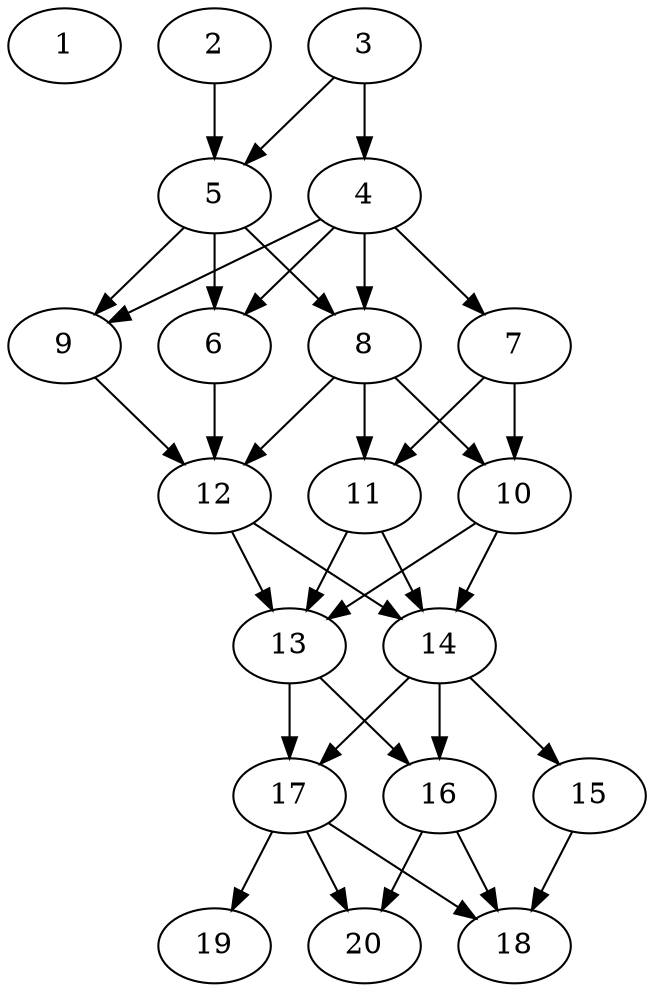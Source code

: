 // DAG automatically generated by daggen at Sat Jul 27 15:36:52 2019
// ./daggen --dot -n 20 --ccr 0.5 --fat 0.4 --regular 0.5 --density 0.8 --mindata 5242880 --maxdata 52428800 
digraph G {
  1 [size="12994560", alpha="0.16", expect_size="6497280"] 
  2 [size="88788992", alpha="0.16", expect_size="44394496"] 
  2 -> 5 [size ="44394496"]
  3 [size="88018944", alpha="0.09", expect_size="44009472"] 
  3 -> 4 [size ="44009472"]
  3 -> 5 [size ="44009472"]
  4 [size="90757120", alpha="0.15", expect_size="45378560"] 
  4 -> 6 [size ="45378560"]
  4 -> 7 [size ="45378560"]
  4 -> 8 [size ="45378560"]
  4 -> 9 [size ="45378560"]
  5 [size="31506432", alpha="0.07", expect_size="15753216"] 
  5 -> 6 [size ="15753216"]
  5 -> 8 [size ="15753216"]
  5 -> 9 [size ="15753216"]
  6 [size="82634752", alpha="0.13", expect_size="41317376"] 
  6 -> 12 [size ="41317376"]
  7 [size="15767552", alpha="0.09", expect_size="7883776"] 
  7 -> 10 [size ="7883776"]
  7 -> 11 [size ="7883776"]
  8 [size="23250944", alpha="0.16", expect_size="11625472"] 
  8 -> 10 [size ="11625472"]
  8 -> 11 [size ="11625472"]
  8 -> 12 [size ="11625472"]
  9 [size="76222464", alpha="0.15", expect_size="38111232"] 
  9 -> 12 [size ="38111232"]
  10 [size="41230336", alpha="0.05", expect_size="20615168"] 
  10 -> 13 [size ="20615168"]
  10 -> 14 [size ="20615168"]
  11 [size="40994816", alpha="0.10", expect_size="20497408"] 
  11 -> 13 [size ="20497408"]
  11 -> 14 [size ="20497408"]
  12 [size="22839296", alpha="0.06", expect_size="11419648"] 
  12 -> 13 [size ="11419648"]
  12 -> 14 [size ="11419648"]
  13 [size="100298752", alpha="0.09", expect_size="50149376"] 
  13 -> 16 [size ="50149376"]
  13 -> 17 [size ="50149376"]
  14 [size="49934336", alpha="0.19", expect_size="24967168"] 
  14 -> 15 [size ="24967168"]
  14 -> 16 [size ="24967168"]
  14 -> 17 [size ="24967168"]
  15 [size="26742784", alpha="0.10", expect_size="13371392"] 
  15 -> 18 [size ="13371392"]
  16 [size="58327040", alpha="0.05", expect_size="29163520"] 
  16 -> 18 [size ="29163520"]
  16 -> 20 [size ="29163520"]
  17 [size="26679296", alpha="0.15", expect_size="13339648"] 
  17 -> 18 [size ="13339648"]
  17 -> 19 [size ="13339648"]
  17 -> 20 [size ="13339648"]
  18 [size="70232064", alpha="0.12", expect_size="35116032"] 
  19 [size="53313536", alpha="0.14", expect_size="26656768"] 
  20 [size="28203008", alpha="0.01", expect_size="14101504"] 
}
